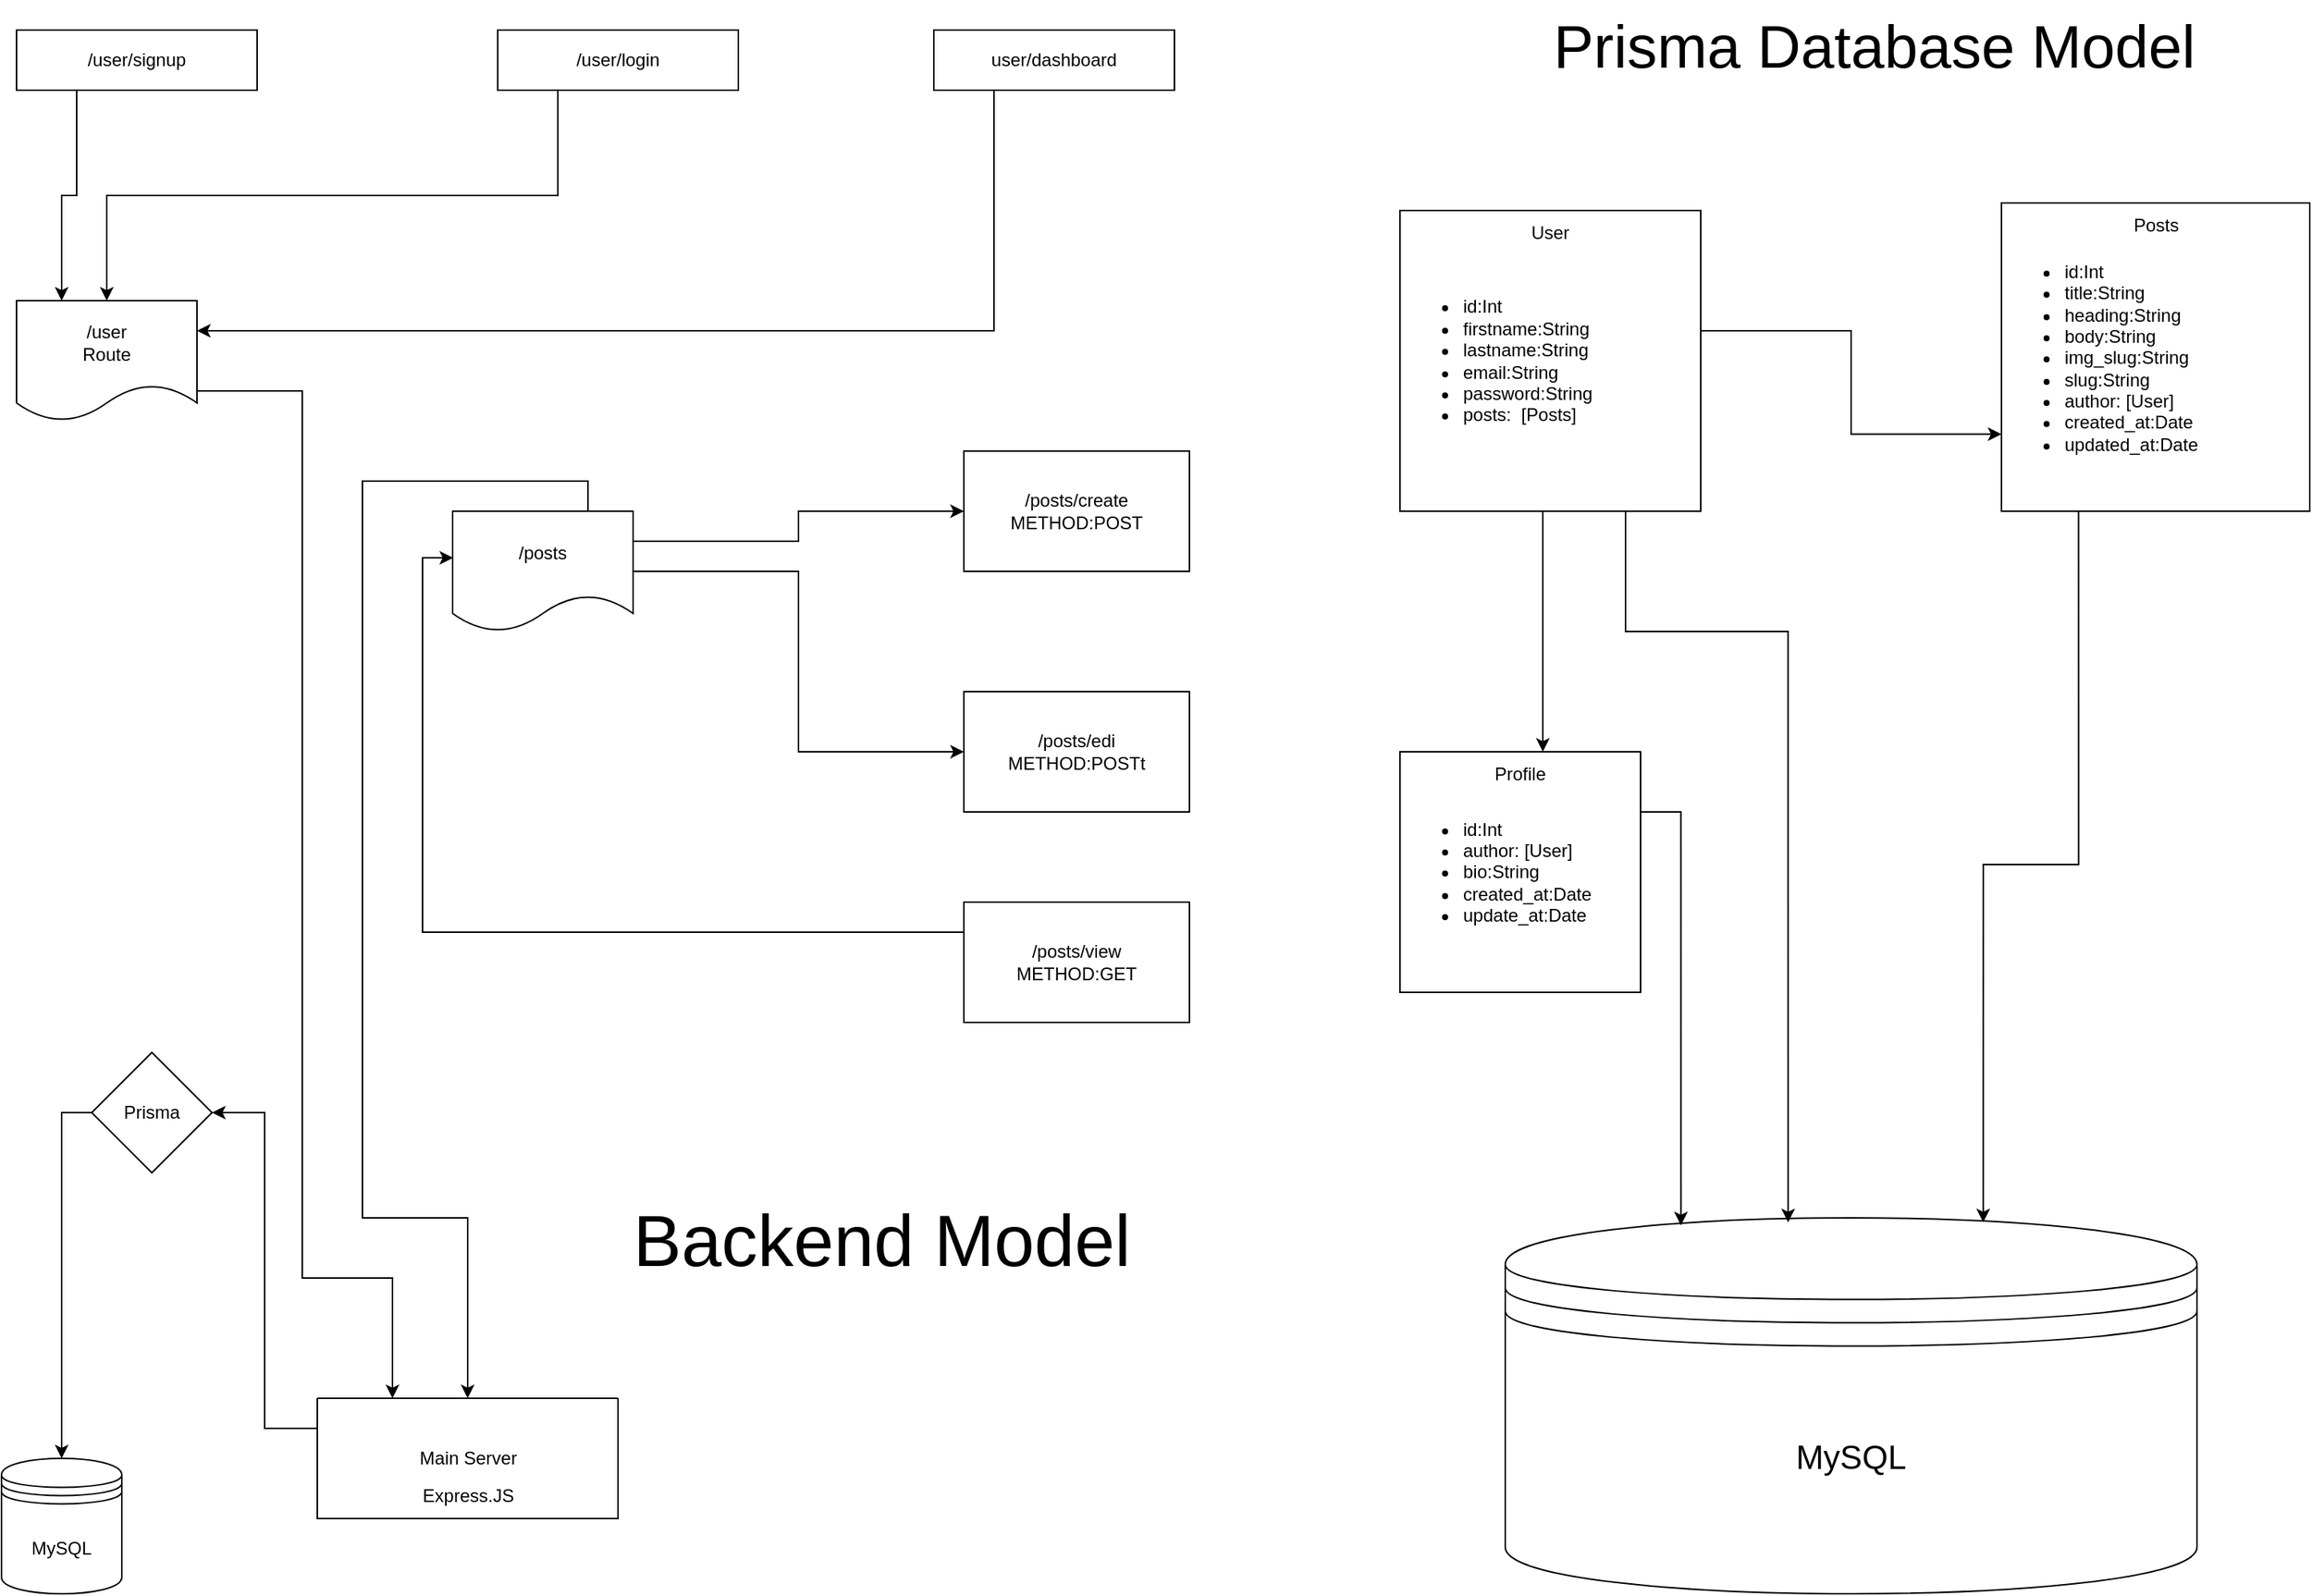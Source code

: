 <mxfile version="24.8.9">
  <diagram name="Page-1" id="zHQtl7lnHACRA88HmNnn">
    <mxGraphModel dx="1764" dy="1549" grid="1" gridSize="10" guides="1" tooltips="1" connect="1" arrows="1" fold="1" page="1" pageScale="1" pageWidth="850" pageHeight="1100" math="0" shadow="0">
      <root>
        <mxCell id="0" />
        <mxCell id="1" parent="0" />
        <mxCell id="U82d9xteuuH2MDA2cL9K-1" value="MySQL" style="shape=datastore;whiteSpace=wrap;html=1;" vertex="1" parent="1">
          <mxGeometry x="30" y="990" width="80" height="90" as="geometry" />
        </mxCell>
        <mxCell id="U82d9xteuuH2MDA2cL9K-3" style="edgeStyle=orthogonalEdgeStyle;rounded=0;orthogonalLoop=1;jettySize=auto;html=1;exitX=0;exitY=0.25;exitDx=0;exitDy=0;entryX=1;entryY=0.5;entryDx=0;entryDy=0;" edge="1" parent="1" source="U82d9xteuuH2MDA2cL9K-2" target="U82d9xteuuH2MDA2cL9K-26">
          <mxGeometry relative="1" as="geometry" />
        </mxCell>
        <mxCell id="U82d9xteuuH2MDA2cL9K-2" value="" style="swimlane;startSize=0;" vertex="1" parent="1">
          <mxGeometry x="240" y="950" width="200" height="80" as="geometry" />
        </mxCell>
        <mxCell id="U82d9xteuuH2MDA2cL9K-8" value="Main Server" style="text;html=1;align=center;verticalAlign=middle;resizable=0;points=[];autosize=1;strokeColor=none;fillColor=none;" vertex="1" parent="U82d9xteuuH2MDA2cL9K-2">
          <mxGeometry x="55" y="25" width="90" height="30" as="geometry" />
        </mxCell>
        <mxCell id="U82d9xteuuH2MDA2cL9K-25" value="Express.JS" style="text;html=1;align=center;verticalAlign=middle;resizable=0;points=[];autosize=1;strokeColor=none;fillColor=none;" vertex="1" parent="U82d9xteuuH2MDA2cL9K-2">
          <mxGeometry x="60" y="50" width="80" height="30" as="geometry" />
        </mxCell>
        <mxCell id="U82d9xteuuH2MDA2cL9K-10" style="edgeStyle=orthogonalEdgeStyle;rounded=0;orthogonalLoop=1;jettySize=auto;html=1;exitX=0.25;exitY=1;exitDx=0;exitDy=0;entryX=0.25;entryY=0;entryDx=0;entryDy=0;" edge="1" parent="1" source="U82d9xteuuH2MDA2cL9K-4" target="U82d9xteuuH2MDA2cL9K-9">
          <mxGeometry relative="1" as="geometry" />
        </mxCell>
        <mxCell id="U82d9xteuuH2MDA2cL9K-4" value="/user/signup" style="rounded=0;whiteSpace=wrap;html=1;" vertex="1" parent="1">
          <mxGeometry x="40" y="40" width="160" height="40" as="geometry" />
        </mxCell>
        <mxCell id="U82d9xteuuH2MDA2cL9K-11" style="edgeStyle=orthogonalEdgeStyle;rounded=0;orthogonalLoop=1;jettySize=auto;html=1;exitX=0.25;exitY=1;exitDx=0;exitDy=0;" edge="1" parent="1" source="U82d9xteuuH2MDA2cL9K-5" target="U82d9xteuuH2MDA2cL9K-9">
          <mxGeometry relative="1" as="geometry" />
        </mxCell>
        <mxCell id="U82d9xteuuH2MDA2cL9K-5" value="/user/login" style="rounded=0;whiteSpace=wrap;html=1;" vertex="1" parent="1">
          <mxGeometry x="360" y="40" width="160" height="40" as="geometry" />
        </mxCell>
        <mxCell id="U82d9xteuuH2MDA2cL9K-12" style="edgeStyle=orthogonalEdgeStyle;rounded=0;orthogonalLoop=1;jettySize=auto;html=1;exitX=0.25;exitY=1;exitDx=0;exitDy=0;entryX=1;entryY=0.25;entryDx=0;entryDy=0;" edge="1" parent="1" source="U82d9xteuuH2MDA2cL9K-6" target="U82d9xteuuH2MDA2cL9K-9">
          <mxGeometry relative="1" as="geometry" />
        </mxCell>
        <mxCell id="U82d9xteuuH2MDA2cL9K-6" value="user/dashboard" style="rounded=0;whiteSpace=wrap;html=1;" vertex="1" parent="1">
          <mxGeometry x="650" y="40" width="160" height="40" as="geometry" />
        </mxCell>
        <mxCell id="U82d9xteuuH2MDA2cL9K-23" style="edgeStyle=orthogonalEdgeStyle;rounded=0;orthogonalLoop=1;jettySize=auto;html=1;exitX=1;exitY=0.75;exitDx=0;exitDy=0;entryX=0.25;entryY=0;entryDx=0;entryDy=0;" edge="1" parent="1" source="U82d9xteuuH2MDA2cL9K-9" target="U82d9xteuuH2MDA2cL9K-2">
          <mxGeometry relative="1" as="geometry">
            <mxPoint x="250" y="940" as="targetPoint" />
            <Array as="points">
              <mxPoint x="230" y="280" />
              <mxPoint x="230" y="870" />
              <mxPoint x="290" y="870" />
            </Array>
          </mxGeometry>
        </mxCell>
        <mxCell id="U82d9xteuuH2MDA2cL9K-9" value="&lt;div&gt;/user&lt;/div&gt;&lt;div&gt;Route&lt;br&gt;&lt;/div&gt;" style="shape=document;whiteSpace=wrap;html=1;boundedLbl=1;" vertex="1" parent="1">
          <mxGeometry x="40" y="220" width="120" height="80" as="geometry" />
        </mxCell>
        <mxCell id="U82d9xteuuH2MDA2cL9K-13" value="&lt;div&gt;/posts/create&lt;/div&gt;METHOD:POST" style="rounded=0;whiteSpace=wrap;html=1;" vertex="1" parent="1">
          <mxGeometry x="670" y="320" width="150" height="80" as="geometry" />
        </mxCell>
        <mxCell id="U82d9xteuuH2MDA2cL9K-14" value="&lt;div&gt;/posts/edi&lt;/div&gt;&lt;div&gt;METHOD:POSTt&lt;/div&gt;" style="rounded=0;whiteSpace=wrap;html=1;" vertex="1" parent="1">
          <mxGeometry x="670" y="480" width="150" height="80" as="geometry" />
        </mxCell>
        <mxCell id="U82d9xteuuH2MDA2cL9K-16" style="edgeStyle=orthogonalEdgeStyle;rounded=0;orthogonalLoop=1;jettySize=auto;html=1;exitX=1;exitY=0.25;exitDx=0;exitDy=0;" edge="1" parent="1" source="U82d9xteuuH2MDA2cL9K-15" target="U82d9xteuuH2MDA2cL9K-13">
          <mxGeometry relative="1" as="geometry" />
        </mxCell>
        <mxCell id="U82d9xteuuH2MDA2cL9K-17" style="edgeStyle=orthogonalEdgeStyle;rounded=0;orthogonalLoop=1;jettySize=auto;html=1;exitX=1;exitY=0.5;exitDx=0;exitDy=0;entryX=0;entryY=0.5;entryDx=0;entryDy=0;" edge="1" parent="1" source="U82d9xteuuH2MDA2cL9K-15" target="U82d9xteuuH2MDA2cL9K-14">
          <mxGeometry relative="1" as="geometry" />
        </mxCell>
        <mxCell id="U82d9xteuuH2MDA2cL9K-24" style="edgeStyle=orthogonalEdgeStyle;rounded=0;orthogonalLoop=1;jettySize=auto;html=1;exitX=0.75;exitY=0;exitDx=0;exitDy=0;entryX=0.5;entryY=0;entryDx=0;entryDy=0;" edge="1" parent="1" source="U82d9xteuuH2MDA2cL9K-15" target="U82d9xteuuH2MDA2cL9K-2">
          <mxGeometry relative="1" as="geometry">
            <Array as="points">
              <mxPoint x="420" y="340" />
              <mxPoint x="270" y="340" />
              <mxPoint x="270" y="830" />
              <mxPoint x="340" y="830" />
            </Array>
          </mxGeometry>
        </mxCell>
        <mxCell id="U82d9xteuuH2MDA2cL9K-15" value="/posts" style="shape=document;whiteSpace=wrap;html=1;boundedLbl=1;" vertex="1" parent="1">
          <mxGeometry x="330" y="360" width="120" height="80" as="geometry" />
        </mxCell>
        <mxCell id="U82d9xteuuH2MDA2cL9K-20" style="edgeStyle=orthogonalEdgeStyle;rounded=0;orthogonalLoop=1;jettySize=auto;html=1;exitX=0;exitY=0.25;exitDx=0;exitDy=0;entryX=0.003;entryY=0.388;entryDx=0;entryDy=0;entryPerimeter=0;" edge="1" parent="1" source="U82d9xteuuH2MDA2cL9K-19" target="U82d9xteuuH2MDA2cL9K-15">
          <mxGeometry relative="1" as="geometry" />
        </mxCell>
        <mxCell id="U82d9xteuuH2MDA2cL9K-19" value="&lt;div&gt;/posts/view&lt;/div&gt;METHOD:GET" style="rounded=0;whiteSpace=wrap;html=1;" vertex="1" parent="1">
          <mxGeometry x="670" y="620" width="150" height="80" as="geometry" />
        </mxCell>
        <mxCell id="U82d9xteuuH2MDA2cL9K-28" style="edgeStyle=orthogonalEdgeStyle;rounded=0;orthogonalLoop=1;jettySize=auto;html=1;exitX=0;exitY=0.5;exitDx=0;exitDy=0;" edge="1" parent="1" source="U82d9xteuuH2MDA2cL9K-26" target="U82d9xteuuH2MDA2cL9K-1">
          <mxGeometry relative="1" as="geometry" />
        </mxCell>
        <mxCell id="U82d9xteuuH2MDA2cL9K-26" value="Prisma" style="rhombus;whiteSpace=wrap;html=1;" vertex="1" parent="1">
          <mxGeometry x="90" y="720" width="80" height="80" as="geometry" />
        </mxCell>
        <mxCell id="U82d9xteuuH2MDA2cL9K-31" value="&lt;font style=&quot;font-size: 48px;&quot;&gt;Backend Model&lt;/font&gt;" style="text;html=1;align=center;verticalAlign=middle;resizable=0;points=[];autosize=1;strokeColor=none;fillColor=none;" vertex="1" parent="1">
          <mxGeometry x="440" y="810" width="350" height="70" as="geometry" />
        </mxCell>
        <mxCell id="U82d9xteuuH2MDA2cL9K-33" value="&lt;font style=&quot;font-size: 40px;&quot;&gt;Prisma Database Model&lt;/font&gt;" style="text;html=1;align=center;verticalAlign=middle;resizable=0;points=[];autosize=1;strokeColor=none;fillColor=none;" vertex="1" parent="1">
          <mxGeometry x="1050" y="20" width="450" height="60" as="geometry" />
        </mxCell>
        <mxCell id="U82d9xteuuH2MDA2cL9K-44" style="edgeStyle=orthogonalEdgeStyle;rounded=0;orthogonalLoop=1;jettySize=auto;html=1;exitX=1;exitY=0.75;exitDx=0;exitDy=0;entryX=0;entryY=0.75;entryDx=0;entryDy=0;" edge="1" parent="1" source="U82d9xteuuH2MDA2cL9K-39" target="U82d9xteuuH2MDA2cL9K-40">
          <mxGeometry relative="1" as="geometry">
            <Array as="points">
              <mxPoint x="1160" y="240" />
              <mxPoint x="1260" y="240" />
              <mxPoint x="1260" y="309" />
            </Array>
          </mxGeometry>
        </mxCell>
        <mxCell id="U82d9xteuuH2MDA2cL9K-49" style="edgeStyle=orthogonalEdgeStyle;rounded=0;orthogonalLoop=1;jettySize=auto;html=1;exitX=0.5;exitY=1;exitDx=0;exitDy=0;entryX=0.75;entryY=0;entryDx=0;entryDy=0;" edge="1" parent="1" source="U82d9xteuuH2MDA2cL9K-39" target="U82d9xteuuH2MDA2cL9K-48">
          <mxGeometry relative="1" as="geometry">
            <Array as="points">
              <mxPoint x="1055" y="360" />
            </Array>
          </mxGeometry>
        </mxCell>
        <mxCell id="U82d9xteuuH2MDA2cL9K-39" value="&lt;div align=&quot;left&quot;&gt;&lt;ul&gt;&lt;li&gt;id:Int&lt;/li&gt;&lt;li&gt;firstname:String&lt;/li&gt;&lt;li&gt;lastname:String&lt;/li&gt;&lt;li&gt;email:String&lt;/li&gt;&lt;li&gt;password:String&lt;/li&gt;&lt;li&gt;posts:&amp;nbsp; [Posts]&lt;/li&gt;&lt;/ul&gt;&lt;/div&gt;" style="whiteSpace=wrap;html=1;aspect=fixed;align=left;" vertex="1" parent="1">
          <mxGeometry x="960" y="160" width="200" height="200" as="geometry" />
        </mxCell>
        <mxCell id="U82d9xteuuH2MDA2cL9K-40" value="&lt;div align=&quot;left&quot;&gt;&lt;ul&gt;&lt;li&gt;id:Int&lt;/li&gt;&lt;li&gt;title:String&lt;/li&gt;&lt;li&gt;heading:String&lt;/li&gt;&lt;li&gt;body:String&lt;/li&gt;&lt;li&gt;img_slug:String&lt;br&gt;&lt;/li&gt;&lt;li&gt;slug:String&lt;/li&gt;&lt;li&gt;author: [User]&lt;/li&gt;&lt;li&gt;created_at:Date&lt;/li&gt;&lt;li&gt;updated_at:Date&lt;br&gt;&lt;/li&gt;&lt;/ul&gt;&lt;/div&gt;" style="whiteSpace=wrap;html=1;aspect=fixed;align=left;" vertex="1" parent="1">
          <mxGeometry x="1360" y="155" width="205" height="205" as="geometry" />
        </mxCell>
        <mxCell id="U82d9xteuuH2MDA2cL9K-41" style="edgeStyle=orthogonalEdgeStyle;rounded=0;orthogonalLoop=1;jettySize=auto;html=1;exitX=0.5;exitY=1;exitDx=0;exitDy=0;" edge="1" parent="1" source="U82d9xteuuH2MDA2cL9K-40" target="U82d9xteuuH2MDA2cL9K-40">
          <mxGeometry relative="1" as="geometry" />
        </mxCell>
        <mxCell id="U82d9xteuuH2MDA2cL9K-42" value="User" style="text;html=1;align=center;verticalAlign=middle;whiteSpace=wrap;rounded=0;" vertex="1" parent="1">
          <mxGeometry x="1030" y="160" width="60" height="30" as="geometry" />
        </mxCell>
        <mxCell id="U82d9xteuuH2MDA2cL9K-43" value="Posts" style="text;html=1;align=center;verticalAlign=middle;whiteSpace=wrap;rounded=0;" vertex="1" parent="1">
          <mxGeometry x="1432.5" y="155" width="60" height="30" as="geometry" />
        </mxCell>
        <mxCell id="U82d9xteuuH2MDA2cL9K-46" value="" style="shape=datastore;whiteSpace=wrap;html=1;" vertex="1" parent="1">
          <mxGeometry x="1030" y="830" width="460" height="250" as="geometry" />
        </mxCell>
        <mxCell id="U82d9xteuuH2MDA2cL9K-47" value="&lt;div align=&quot;left&quot;&gt;&lt;ul&gt;&lt;li&gt;id:Int&lt;/li&gt;&lt;li&gt;author: [User]&lt;/li&gt;&lt;li&gt;bio:String&lt;/li&gt;&lt;li&gt;created_at:Date&lt;/li&gt;&lt;li&gt;update_at:Date&lt;/li&gt;&lt;/ul&gt;&lt;/div&gt;" style="whiteSpace=wrap;html=1;aspect=fixed;align=left;" vertex="1" parent="1">
          <mxGeometry x="960" y="520" width="160" height="160" as="geometry" />
        </mxCell>
        <mxCell id="U82d9xteuuH2MDA2cL9K-48" value="Profile" style="text;html=1;align=center;verticalAlign=middle;whiteSpace=wrap;rounded=0;" vertex="1" parent="1">
          <mxGeometry x="1010" y="520" width="60" height="30" as="geometry" />
        </mxCell>
        <mxCell id="U82d9xteuuH2MDA2cL9K-50" style="edgeStyle=orthogonalEdgeStyle;rounded=0;orthogonalLoop=1;jettySize=auto;html=1;exitX=0.75;exitY=1;exitDx=0;exitDy=0;entryX=0.409;entryY=0.012;entryDx=0;entryDy=0;entryPerimeter=0;" edge="1" parent="1" source="U82d9xteuuH2MDA2cL9K-39" target="U82d9xteuuH2MDA2cL9K-46">
          <mxGeometry relative="1" as="geometry">
            <Array as="points">
              <mxPoint x="1110" y="440" />
              <mxPoint x="1218" y="440" />
            </Array>
          </mxGeometry>
        </mxCell>
        <mxCell id="U82d9xteuuH2MDA2cL9K-51" style="edgeStyle=orthogonalEdgeStyle;rounded=0;orthogonalLoop=1;jettySize=auto;html=1;exitX=0.25;exitY=1;exitDx=0;exitDy=0;entryX=0.691;entryY=0.012;entryDx=0;entryDy=0;entryPerimeter=0;" edge="1" parent="1" source="U82d9xteuuH2MDA2cL9K-40" target="U82d9xteuuH2MDA2cL9K-46">
          <mxGeometry relative="1" as="geometry">
            <mxPoint x="1303" y="828" as="targetPoint" />
          </mxGeometry>
        </mxCell>
        <mxCell id="U82d9xteuuH2MDA2cL9K-52" style="edgeStyle=orthogonalEdgeStyle;rounded=0;orthogonalLoop=1;jettySize=auto;html=1;exitX=1;exitY=0.25;exitDx=0;exitDy=0;entryX=0.254;entryY=0.02;entryDx=0;entryDy=0;entryPerimeter=0;" edge="1" parent="1" source="U82d9xteuuH2MDA2cL9K-47" target="U82d9xteuuH2MDA2cL9K-46">
          <mxGeometry relative="1" as="geometry" />
        </mxCell>
        <mxCell id="U82d9xteuuH2MDA2cL9K-53" value="&lt;font style=&quot;font-size: 22px;&quot;&gt;MySQL&lt;/font&gt;" style="text;html=1;align=center;verticalAlign=middle;whiteSpace=wrap;rounded=0;" vertex="1" parent="1">
          <mxGeometry x="1230" y="975" width="60" height="30" as="geometry" />
        </mxCell>
      </root>
    </mxGraphModel>
  </diagram>
</mxfile>

